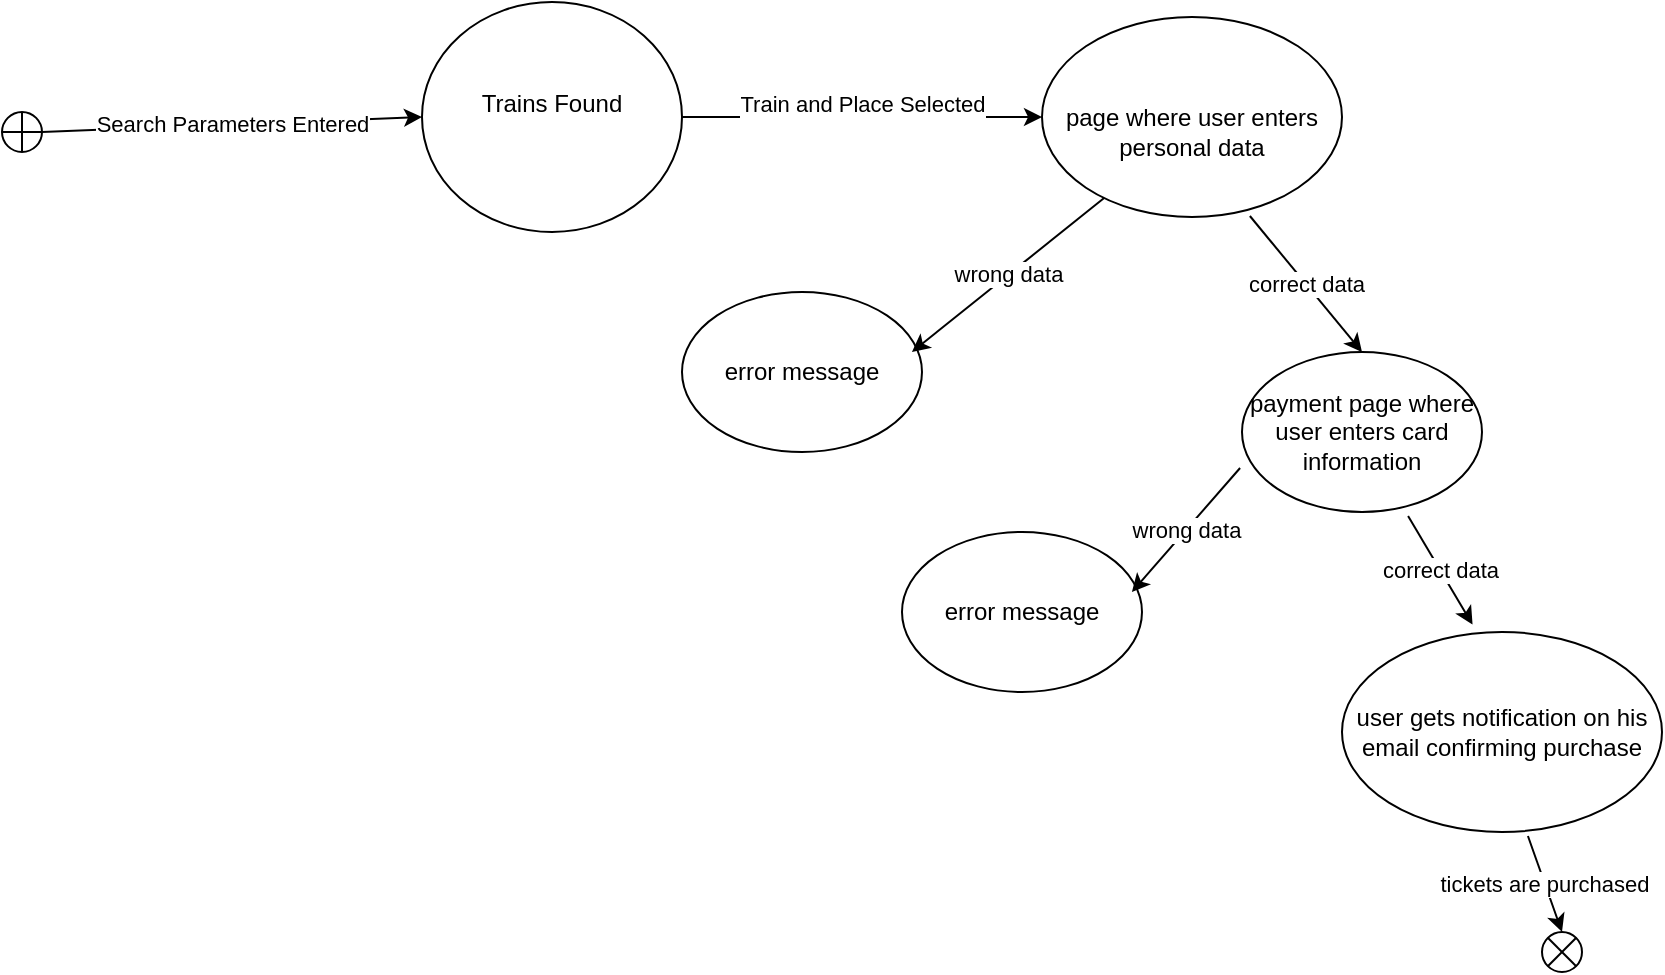 <mxfile version="24.7.2" type="github">
  <diagram name="Page-1" id="aQUfg1uCSwbfjU3InC7J">
    <mxGraphModel dx="1108" dy="670" grid="1" gridSize="10" guides="1" tooltips="1" connect="1" arrows="1" fold="1" page="1" pageScale="1" pageWidth="850" pageHeight="1100" math="0" shadow="0">
      <root>
        <mxCell id="0" />
        <mxCell id="1" parent="0" />
        <mxCell id="S0qn43vIRpzl-VPln0v2-1" value="" style="shape=orEllipse;perimeter=ellipsePerimeter;whiteSpace=wrap;html=1;backgroundOutline=1;" vertex="1" parent="1">
          <mxGeometry x="10" y="140" width="20" height="20" as="geometry" />
        </mxCell>
        <mxCell id="S0qn43vIRpzl-VPln0v2-2" value="" style="shape=sumEllipse;perimeter=ellipsePerimeter;whiteSpace=wrap;html=1;backgroundOutline=1;" vertex="1" parent="1">
          <mxGeometry x="780" y="550" width="20" height="20" as="geometry" />
        </mxCell>
        <mxCell id="S0qn43vIRpzl-VPln0v2-3" value="&#xa;Trains Found&#xa;&#xa;" style="ellipse;whiteSpace=wrap;html=1;" vertex="1" parent="1">
          <mxGeometry x="220" y="85" width="130" height="115" as="geometry" />
        </mxCell>
        <mxCell id="S0qn43vIRpzl-VPln0v2-4" value="&lt;br&gt;page where user enters personal data" style="ellipse;whiteSpace=wrap;html=1;" vertex="1" parent="1">
          <mxGeometry x="530" y="92.5" width="150" height="100" as="geometry" />
        </mxCell>
        <mxCell id="S0qn43vIRpzl-VPln0v2-5" value="error message" style="ellipse;whiteSpace=wrap;html=1;" vertex="1" parent="1">
          <mxGeometry x="350" y="230" width="120" height="80" as="geometry" />
        </mxCell>
        <mxCell id="S0qn43vIRpzl-VPln0v2-6" value="Search Parameters Entered" style="endArrow=classic;html=1;rounded=0;exitX=1;exitY=0.5;exitDx=0;exitDy=0;entryX=0;entryY=0.5;entryDx=0;entryDy=0;" edge="1" parent="1" source="S0qn43vIRpzl-VPln0v2-1" target="S0qn43vIRpzl-VPln0v2-3">
          <mxGeometry width="50" height="50" relative="1" as="geometry">
            <mxPoint x="280" y="350" as="sourcePoint" />
            <mxPoint x="330" y="300" as="targetPoint" />
          </mxGeometry>
        </mxCell>
        <mxCell id="S0qn43vIRpzl-VPln0v2-11" value="&#xa;Train and Place Selected&#xa;&#xa;" style="endArrow=classic;html=1;rounded=0;exitX=1;exitY=0.5;exitDx=0;exitDy=0;entryX=0;entryY=0.5;entryDx=0;entryDy=0;" edge="1" parent="1" source="S0qn43vIRpzl-VPln0v2-3" target="S0qn43vIRpzl-VPln0v2-4">
          <mxGeometry width="50" height="50" relative="1" as="geometry">
            <mxPoint x="520" y="350" as="sourcePoint" />
            <mxPoint x="460" y="151" as="targetPoint" />
          </mxGeometry>
        </mxCell>
        <mxCell id="S0qn43vIRpzl-VPln0v2-12" value="wrong data" style="endArrow=classic;html=1;rounded=0;exitX=0.207;exitY=0.905;exitDx=0;exitDy=0;exitPerimeter=0;entryX=0.958;entryY=0.375;entryDx=0;entryDy=0;entryPerimeter=0;" edge="1" parent="1" source="S0qn43vIRpzl-VPln0v2-4" target="S0qn43vIRpzl-VPln0v2-5">
          <mxGeometry width="50" height="50" relative="1" as="geometry">
            <mxPoint x="520" y="350" as="sourcePoint" />
            <mxPoint x="460" y="250" as="targetPoint" />
          </mxGeometry>
        </mxCell>
        <mxCell id="S0qn43vIRpzl-VPln0v2-13" value="correct data" style="endArrow=classic;html=1;rounded=0;exitX=0.693;exitY=0.995;exitDx=0;exitDy=0;exitPerimeter=0;entryX=0.5;entryY=0;entryDx=0;entryDy=0;" edge="1" parent="1" source="S0qn43vIRpzl-VPln0v2-4" target="S0qn43vIRpzl-VPln0v2-14">
          <mxGeometry width="50" height="50" relative="1" as="geometry">
            <mxPoint x="520" y="350" as="sourcePoint" />
            <mxPoint x="690" y="260" as="targetPoint" />
          </mxGeometry>
        </mxCell>
        <mxCell id="S0qn43vIRpzl-VPln0v2-14" value="payment page where user enters card information" style="ellipse;whiteSpace=wrap;html=1;" vertex="1" parent="1">
          <mxGeometry x="630" y="260" width="120" height="80" as="geometry" />
        </mxCell>
        <mxCell id="S0qn43vIRpzl-VPln0v2-15" value="error message" style="ellipse;whiteSpace=wrap;html=1;" vertex="1" parent="1">
          <mxGeometry x="460" y="350" width="120" height="80" as="geometry" />
        </mxCell>
        <mxCell id="S0qn43vIRpzl-VPln0v2-16" value="wrong data" style="endArrow=classic;html=1;rounded=0;exitX=-0.008;exitY=0.725;exitDx=0;exitDy=0;exitPerimeter=0;entryX=0.958;entryY=0.375;entryDx=0;entryDy=0;entryPerimeter=0;" edge="1" parent="1" target="S0qn43vIRpzl-VPln0v2-15" source="S0qn43vIRpzl-VPln0v2-14">
          <mxGeometry width="50" height="50" relative="1" as="geometry">
            <mxPoint x="624" y="310.0" as="sourcePoint" />
            <mxPoint x="520" y="395.96" as="targetPoint" />
          </mxGeometry>
        </mxCell>
        <mxCell id="S0qn43vIRpzl-VPln0v2-17" value="correct data" style="endArrow=classic;html=1;rounded=0;exitX=0.692;exitY=1.025;exitDx=0;exitDy=0;exitPerimeter=0;entryX=0.408;entryY=-0.037;entryDx=0;entryDy=0;entryPerimeter=0;" edge="1" parent="1" source="S0qn43vIRpzl-VPln0v2-14" target="S0qn43vIRpzl-VPln0v2-18">
          <mxGeometry width="50" height="50" relative="1" as="geometry">
            <mxPoint x="710" y="410" as="sourcePoint" />
            <mxPoint x="730" y="400" as="targetPoint" />
          </mxGeometry>
        </mxCell>
        <mxCell id="S0qn43vIRpzl-VPln0v2-18" value="user gets notification on his email confirming purchase" style="ellipse;whiteSpace=wrap;html=1;" vertex="1" parent="1">
          <mxGeometry x="680" y="400" width="160" height="100" as="geometry" />
        </mxCell>
        <mxCell id="S0qn43vIRpzl-VPln0v2-19" value="tickets are purchased" style="endArrow=classic;html=1;rounded=0;exitX=0.581;exitY=1.02;exitDx=0;exitDy=0;exitPerimeter=0;entryX=0.5;entryY=0;entryDx=0;entryDy=0;" edge="1" parent="1" source="S0qn43vIRpzl-VPln0v2-18" target="S0qn43vIRpzl-VPln0v2-2">
          <mxGeometry width="50" height="50" relative="1" as="geometry">
            <mxPoint x="590" y="550" as="sourcePoint" />
            <mxPoint x="780" y="540" as="targetPoint" />
          </mxGeometry>
        </mxCell>
      </root>
    </mxGraphModel>
  </diagram>
</mxfile>
